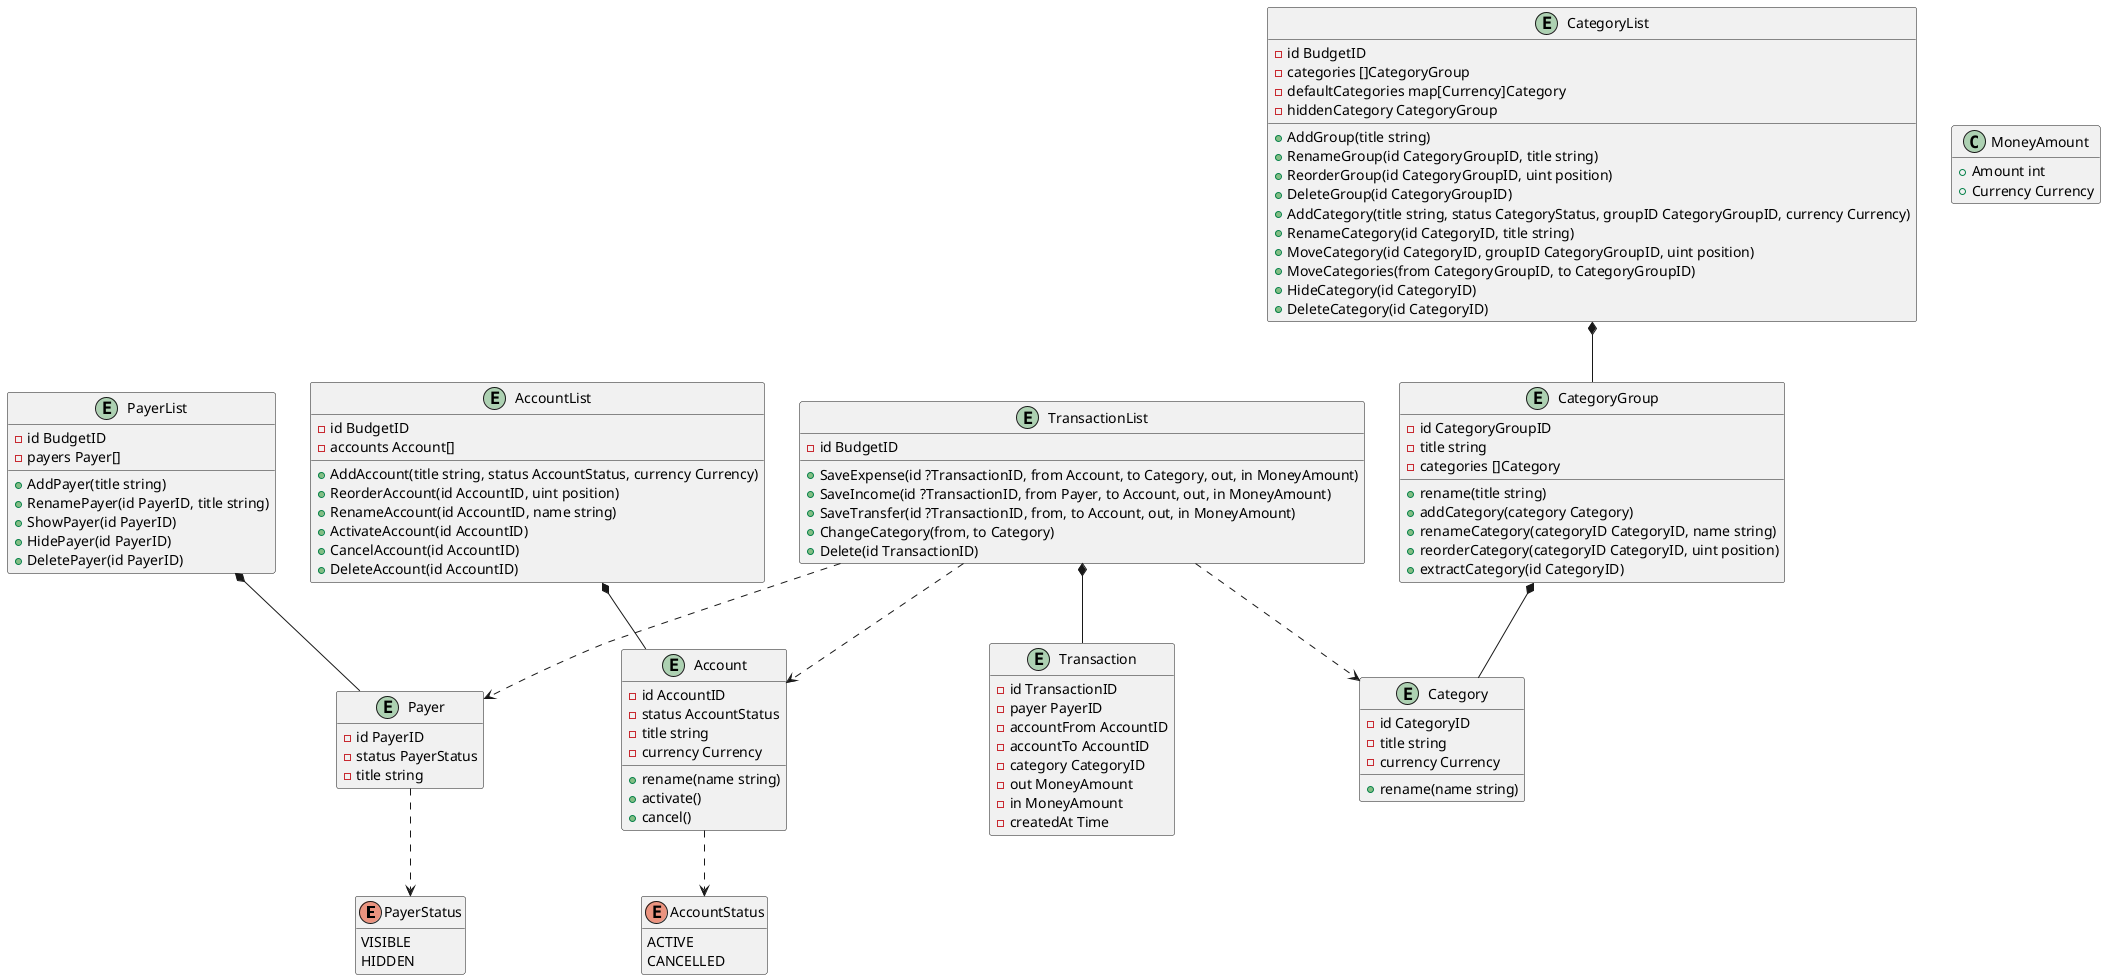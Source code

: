 @startuml
hide empty fields
hide empty methods

enum PayerStatus {
 VISIBLE
 HIDDEN
}

entity Payer {
 -id PayerID
 -status PayerStatus
 -title string
}

Payer ..> PayerStatus

entity PayerList {
 -id BudgetID
 -payers Payer[]
 +AddPayer(title string)
 +RenamePayer(id PayerID, title string)
 +ShowPayer(id PayerID)
 +HidePayer(id PayerID)
 +DeletePayer(id PayerID)
}

PayerList *-- Payer



enum AccountStatus {
 ACTIVE
 CANCELLED
}

entity Account {
 -id AccountID
 -status AccountStatus
 -title string
 -currency Currency
 +rename(name string)
 +activate()
 +cancel()
}

Account ..> AccountStatus

entity AccountList {
 -id BudgetID
 -accounts Account[]
 +AddAccount(title string, status AccountStatus, currency Currency)
 +ReorderAccount(id AccountID, uint position)
 +RenameAccount(id AccountID, name string)
 +ActivateAccount(id AccountID)
 +CancelAccount(id AccountID)
 +DeleteAccount(id AccountID)
}

AccountList *-- Account



entity Category {
 -id CategoryID
 -title string
 -currency Currency
 +rename(name string)
}

entity CategoryGroup {
 -id CategoryGroupID
 -title string
 -categories []Category
 +rename(title string)
 +addCategory(category Category)
 +renameCategory(categoryID CategoryID, name string)
 +reorderCategory(categoryID CategoryID, uint position)
 +extractCategory(id CategoryID)
}

CategoryGroup *-- Category

entity CategoryList {
 -id BudgetID
 -categories []CategoryGroup
 -defaultCategories map[Currency]Category
 -hiddenCategory CategoryGroup
 +AddGroup(title string)
 +RenameGroup(id CategoryGroupID, title string)
 +ReorderGroup(id CategoryGroupID, uint position)
 +DeleteGroup(id CategoryGroupID)
 +AddCategory(title string, status CategoryStatus, groupID CategoryGroupID, currency Currency)
 +RenameCategory(id CategoryID, title string)
 +MoveCategory(id CategoryID, groupID CategoryGroupID, uint position)
 +MoveCategories(from CategoryGroupID, to CategoryGroupID)
 +HideCategory(id CategoryID)
 +DeleteCategory(id CategoryID)
}

CategoryList *-- CategoryGroup



class MoneyAmount {
 +Amount int
 +Currency Currency
}

entity Transaction {
 -id TransactionID
 -payer PayerID
 -accountFrom AccountID
 -accountTo AccountID
 -category CategoryID
 -out MoneyAmount
 -in MoneyAmount
 -createdAt Time
}

entity TransactionList {
 -id BudgetID
 +SaveExpense(id ?TransactionID, from Account, to Category, out, in MoneyAmount)
 +SaveIncome(id ?TransactionID, from Payer, to Account, out, in MoneyAmount)
 +SaveTransfer(id ?TransactionID, from, to Account, out, in MoneyAmount)
 +ChangeCategory(from, to Category)
 +Delete(id TransactionID)
}

TransactionList *-- Transaction
TransactionList ..> Payer
TransactionList ..> Account
TransactionList ..> Category

@enduml